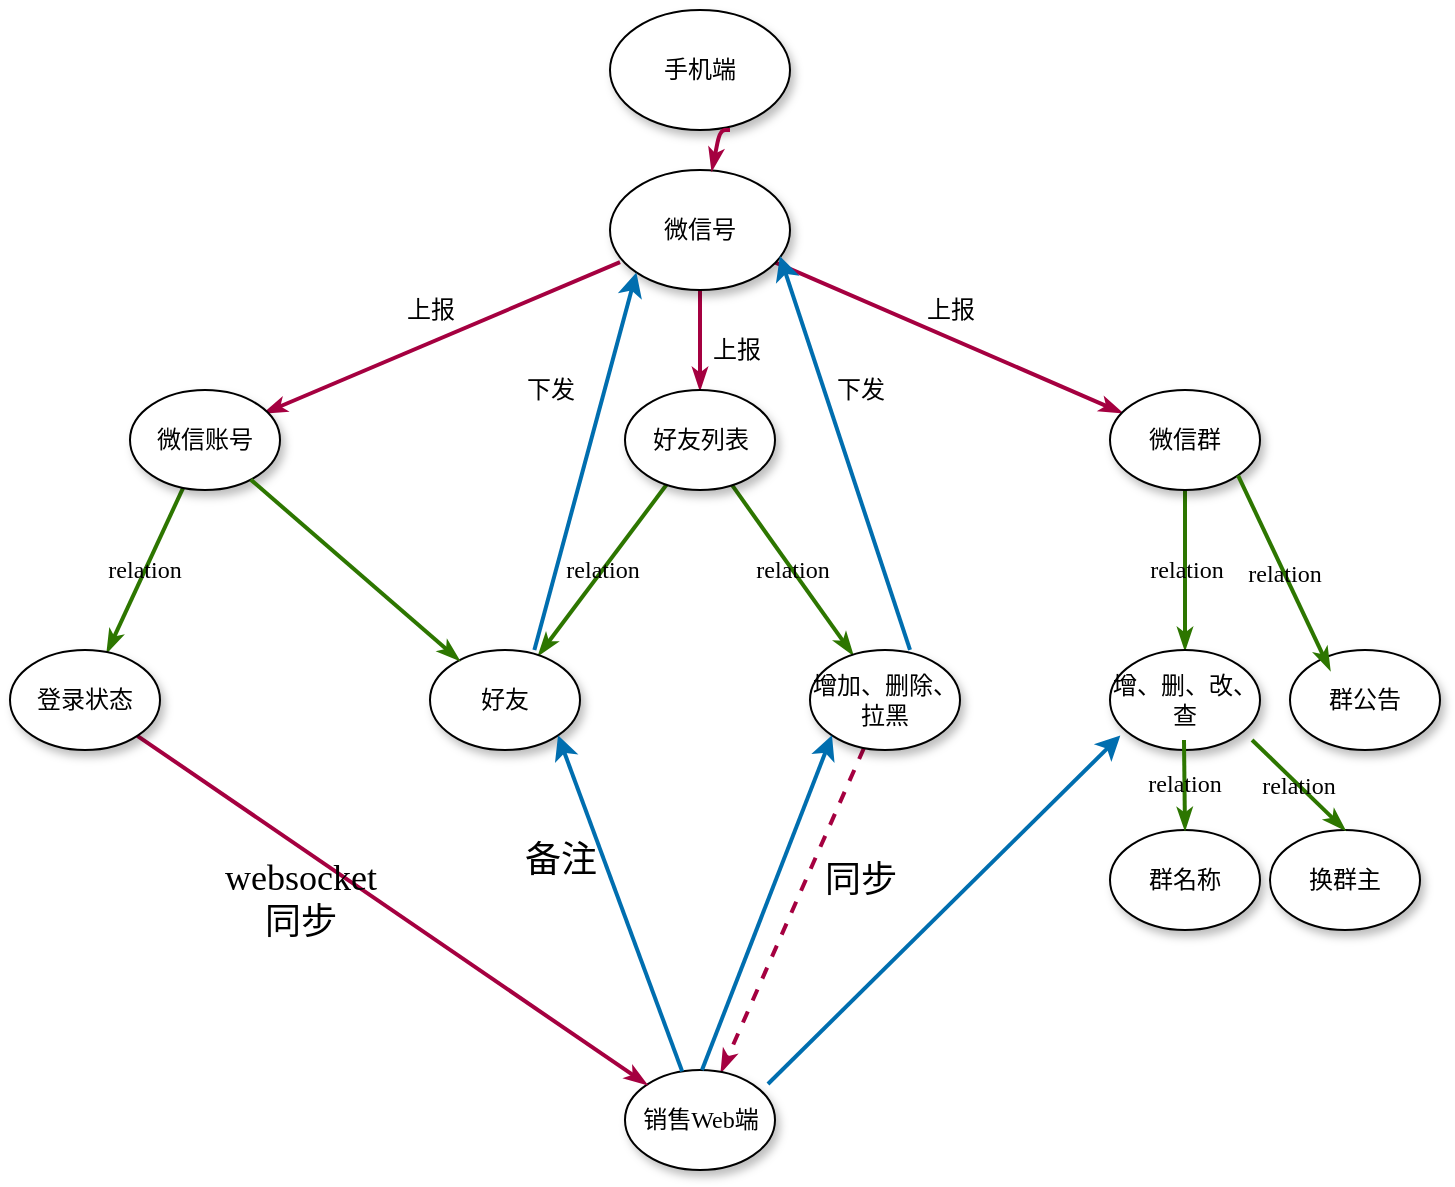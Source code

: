 <mxfile version="14.1.3" type="github">
  <diagram name="Page-1" id="42789a77-a242-8287-6e28-9cd8cfd52e62">
    <mxGraphModel dx="1422" dy="762" grid="1" gridSize="10" guides="1" tooltips="1" connect="1" arrows="1" fold="1" page="1" pageScale="1" pageWidth="1100" pageHeight="850" background="#ffffff" math="0" shadow="0">
      <root>
        <mxCell id="0" />
        <mxCell id="1" parent="0" />
        <mxCell id="1ea317790d2ca983-12" style="edgeStyle=none;rounded=1;html=1;labelBackgroundColor=none;startArrow=none;startFill=0;startSize=5;endArrow=classicThin;endFill=1;endSize=5;jettySize=auto;orthogonalLoop=1;strokeColor=#A50040;strokeWidth=2;fontFamily=Verdana;fontSize=12;fillColor=#d80073;" parent="1" source="1ea317790d2ca983-1" target="1ea317790d2ca983-2" edge="1">
          <mxGeometry relative="1" as="geometry" />
        </mxCell>
        <mxCell id="1ea317790d2ca983-13" value="" style="edgeStyle=none;rounded=1;html=1;labelBackgroundColor=none;startArrow=none;startFill=0;startSize=5;endArrow=classicThin;endFill=1;endSize=5;jettySize=auto;orthogonalLoop=1;strokeColor=#A50040;strokeWidth=2;fontFamily=Verdana;fontSize=12;fillColor=#d80073;" parent="1" edge="1">
          <mxGeometry relative="1" as="geometry">
            <mxPoint x="455.01" y="126.08" as="sourcePoint" />
            <mxPoint x="277.119" y="201.559" as="targetPoint" />
          </mxGeometry>
        </mxCell>
        <mxCell id="1ea317790d2ca983-14" value="" style="edgeStyle=none;rounded=1;html=1;labelBackgroundColor=none;startArrow=none;startFill=0;startSize=5;endArrow=classicThin;endFill=1;endSize=5;jettySize=auto;orthogonalLoop=1;strokeColor=#A50040;strokeWidth=2;fontFamily=Verdana;fontSize=12;fillColor=#d80073;" parent="1" source="1ea317790d2ca983-1" target="1ea317790d2ca983-3" edge="1">
          <mxGeometry relative="1" as="geometry" />
        </mxCell>
        <mxCell id="1ea317790d2ca983-1" value="微信号" style="ellipse;whiteSpace=wrap;html=1;rounded=0;shadow=1;comic=0;labelBackgroundColor=none;strokeWidth=1;fontFamily=Verdana;fontSize=12;align=center;" parent="1" vertex="1">
          <mxGeometry x="450" y="80" width="90" height="60" as="geometry" />
        </mxCell>
        <mxCell id="1ea317790d2ca983-21" value="relation" style="edgeStyle=none;rounded=1;html=1;labelBackgroundColor=none;startArrow=none;startFill=0;startSize=5;endArrow=classicThin;endFill=1;endSize=5;jettySize=auto;orthogonalLoop=1;strokeColor=#2D7600;strokeWidth=2;fontFamily=Verdana;fontSize=12;fillColor=#60a917;" parent="1" source="1ea317790d2ca983-2" target="1ea317790d2ca983-7" edge="1">
          <mxGeometry relative="1" as="geometry" />
        </mxCell>
        <mxCell id="1ea317790d2ca983-22" value="relation" style="edgeStyle=none;rounded=1;html=1;labelBackgroundColor=none;startArrow=none;startFill=0;startSize=5;endArrow=classicThin;endFill=1;endSize=5;jettySize=auto;orthogonalLoop=1;strokeColor=#2D7600;strokeWidth=2;fontFamily=Verdana;fontSize=12;fillColor=#60a917;" parent="1" source="1ea317790d2ca983-2" target="1ea317790d2ca983-6" edge="1">
          <mxGeometry relative="1" as="geometry" />
        </mxCell>
        <mxCell id="1ea317790d2ca983-2" value="&lt;span&gt;好友列表&lt;/span&gt;" style="ellipse;whiteSpace=wrap;html=1;rounded=0;shadow=1;comic=0;labelBackgroundColor=none;strokeWidth=1;fontFamily=Verdana;fontSize=12;align=center;" parent="1" vertex="1">
          <mxGeometry x="457.5" y="190" width="75" height="50" as="geometry" />
        </mxCell>
        <mxCell id="1ea317790d2ca983-15" value="relation" style="edgeStyle=none;rounded=1;html=1;labelBackgroundColor=none;startArrow=none;startFill=0;startSize=5;endArrow=classicThin;endFill=1;endSize=5;jettySize=auto;orthogonalLoop=1;strokeColor=#2D7600;strokeWidth=2;fontFamily=Verdana;fontSize=12;fillColor=#60a917;" parent="1" source="1ea317790d2ca983-3" target="1ea317790d2ca983-4" edge="1">
          <mxGeometry relative="1" as="geometry" />
        </mxCell>
        <mxCell id="1ea317790d2ca983-3" value="微信群" style="ellipse;whiteSpace=wrap;html=1;rounded=0;shadow=1;comic=0;labelBackgroundColor=none;strokeWidth=1;fontFamily=Verdana;fontSize=12;align=center;" parent="1" vertex="1">
          <mxGeometry x="700" y="190" width="75" height="50" as="geometry" />
        </mxCell>
        <mxCell id="1ea317790d2ca983-4" value="&lt;span&gt;增、删、改、查&lt;/span&gt;" style="ellipse;whiteSpace=wrap;html=1;rounded=0;shadow=1;comic=0;labelBackgroundColor=none;strokeWidth=1;fontFamily=Verdana;fontSize=12;align=center;" parent="1" vertex="1">
          <mxGeometry x="700" y="320" width="75" height="50" as="geometry" />
        </mxCell>
        <mxCell id="1ea317790d2ca983-23" value="" style="edgeStyle=none;rounded=1;html=1;labelBackgroundColor=none;startArrow=none;startFill=0;startSize=5;endArrow=classicThin;endFill=1;endSize=5;jettySize=auto;orthogonalLoop=1;strokeColor=#A50040;strokeWidth=2;fontFamily=Verdana;fontSize=12;fillColor=#d80073;dashed=1;" parent="1" source="1ea317790d2ca983-6" target="1ea317790d2ca983-8" edge="1">
          <mxGeometry relative="1" as="geometry" />
        </mxCell>
        <mxCell id="1ea317790d2ca983-6" value="&lt;span&gt;增加、删除、拉黑&lt;/span&gt;" style="ellipse;whiteSpace=wrap;html=1;rounded=0;shadow=1;comic=0;labelBackgroundColor=none;strokeWidth=1;fontFamily=Verdana;fontSize=12;align=center;" parent="1" vertex="1">
          <mxGeometry x="550" y="320" width="75" height="50" as="geometry" />
        </mxCell>
        <mxCell id="1ea317790d2ca983-7" value="&lt;span&gt;好友&lt;/span&gt;" style="ellipse;whiteSpace=wrap;html=1;rounded=0;shadow=1;comic=0;labelBackgroundColor=none;strokeWidth=1;fontFamily=Verdana;fontSize=12;align=center;" parent="1" vertex="1">
          <mxGeometry x="360" y="320" width="75" height="50" as="geometry" />
        </mxCell>
        <mxCell id="1ea317790d2ca983-8" value="销售Web端" style="ellipse;whiteSpace=wrap;html=1;rounded=0;shadow=1;comic=0;labelBackgroundColor=none;strokeWidth=1;fontFamily=Verdana;fontSize=12;align=center;" parent="1" vertex="1">
          <mxGeometry x="457.5" y="530" width="75" height="50" as="geometry" />
        </mxCell>
        <mxCell id="1ea317790d2ca983-19" value="relation" style="edgeStyle=none;rounded=1;html=1;labelBackgroundColor=none;startArrow=none;startFill=0;startSize=5;endArrow=classicThin;endFill=1;endSize=5;jettySize=auto;orthogonalLoop=1;strokeColor=#2D7600;strokeWidth=2;fontFamily=Verdana;fontSize=12;fillColor=#60a917;" parent="1" source="1ea317790d2ca983-9" target="1ea317790d2ca983-10" edge="1">
          <mxGeometry relative="1" as="geometry" />
        </mxCell>
        <mxCell id="1ea317790d2ca983-9" value="&lt;span&gt;微信账号&lt;/span&gt;" style="ellipse;whiteSpace=wrap;html=1;rounded=0;shadow=1;comic=0;labelBackgroundColor=none;strokeWidth=1;fontFamily=Verdana;fontSize=12;align=center;" parent="1" vertex="1">
          <mxGeometry x="210" y="190" width="75" height="50" as="geometry" />
        </mxCell>
        <mxCell id="1ea317790d2ca983-20" value="" style="edgeStyle=none;rounded=1;html=1;labelBackgroundColor=none;startArrow=none;startFill=0;startSize=5;endArrow=classicThin;endFill=1;endSize=5;jettySize=auto;orthogonalLoop=1;strokeColor=#A50040;strokeWidth=2;fontFamily=Verdana;fontSize=12;fillColor=#d80073;entryX=0;entryY=0;entryDx=0;entryDy=0;" parent="1" source="1ea317790d2ca983-10" target="1ea317790d2ca983-8" edge="1">
          <mxGeometry relative="1" as="geometry" />
        </mxCell>
        <mxCell id="1ea317790d2ca983-10" value="&lt;span&gt;登录状态&lt;/span&gt;" style="ellipse;whiteSpace=wrap;html=1;rounded=0;shadow=1;comic=0;labelBackgroundColor=none;strokeWidth=1;fontFamily=Verdana;fontSize=12;align=center;" parent="1" vertex="1">
          <mxGeometry x="150" y="320" width="75" height="50" as="geometry" />
        </mxCell>
        <mxCell id="vKquptuwVBmZgHwUcyVC-1" value="手机端" style="ellipse;whiteSpace=wrap;html=1;rounded=0;shadow=1;comic=0;labelBackgroundColor=none;strokeWidth=1;fontFamily=Verdana;fontSize=12;align=center;" vertex="1" parent="1">
          <mxGeometry x="450" width="90" height="60" as="geometry" />
        </mxCell>
        <mxCell id="vKquptuwVBmZgHwUcyVC-2" style="edgeStyle=none;rounded=1;html=1;labelBackgroundColor=none;startArrow=none;startFill=0;startSize=5;endArrow=classicThin;endFill=1;endSize=5;jettySize=auto;orthogonalLoop=1;strokeColor=#A50040;strokeWidth=2;fontFamily=Verdana;fontSize=12;fillColor=#d80073;" edge="1" parent="1" target="1ea317790d2ca983-1">
          <mxGeometry relative="1" as="geometry">
            <mxPoint x="510" y="60" as="sourcePoint" />
            <mxPoint x="505" y="200" as="targetPoint" />
            <Array as="points">
              <mxPoint x="505" y="60" />
            </Array>
          </mxGeometry>
        </mxCell>
        <mxCell id="vKquptuwVBmZgHwUcyVC-3" value="" style="edgeStyle=none;rounded=1;html=1;labelBackgroundColor=none;startArrow=none;startFill=0;startSize=5;endArrow=classicThin;endFill=1;endSize=5;jettySize=auto;orthogonalLoop=1;strokeColor=#2D7600;strokeWidth=2;fontFamily=Verdana;fontSize=12;fillColor=#60a917;" edge="1" parent="1" source="1ea317790d2ca983-9" target="1ea317790d2ca983-7">
          <mxGeometry x="0.002" y="27" relative="1" as="geometry">
            <mxPoint x="223.688" y="372.894" as="sourcePoint" />
            <mxPoint x="478.662" y="547.204" as="targetPoint" />
            <mxPoint as="offset" />
          </mxGeometry>
        </mxCell>
        <mxCell id="vKquptuwVBmZgHwUcyVC-4" value="&lt;span style=&quot;font-family: &amp;#34;verdana&amp;#34;&quot;&gt;上报&lt;/span&gt;" style="text;html=1;resizable=0;autosize=1;align=center;verticalAlign=middle;points=[];fillColor=none;strokeColor=none;rounded=0;" vertex="1" parent="1">
          <mxGeometry x="340" y="140" width="40" height="20" as="geometry" />
        </mxCell>
        <mxCell id="vKquptuwVBmZgHwUcyVC-5" value="&lt;span style=&quot;font-family: &amp;#34;verdana&amp;#34;&quot;&gt;上报&lt;/span&gt;" style="text;html=1;resizable=0;autosize=1;align=center;verticalAlign=middle;points=[];fillColor=none;strokeColor=none;rounded=0;" vertex="1" parent="1">
          <mxGeometry x="600" y="140" width="40" height="20" as="geometry" />
        </mxCell>
        <mxCell id="vKquptuwVBmZgHwUcyVC-7" value="" style="endArrow=classic;html=1;strokeWidth=2;entryX=1;entryY=1;entryDx=0;entryDy=0;fillColor=#1ba1e2;strokeColor=#006EAF;" edge="1" parent="1" source="1ea317790d2ca983-8" target="1ea317790d2ca983-7">
          <mxGeometry width="50" height="50" relative="1" as="geometry">
            <mxPoint x="480" y="520" as="sourcePoint" />
            <mxPoint x="550" y="270" as="targetPoint" />
          </mxGeometry>
        </mxCell>
        <mxCell id="vKquptuwVBmZgHwUcyVC-8" value="&lt;span style=&quot;font-family: &amp;#34;verdana&amp;#34; ; font-size: 18px&quot;&gt;备注&lt;/span&gt;" style="text;html=1;resizable=0;autosize=1;align=center;verticalAlign=middle;points=[];fillColor=none;strokeColor=none;rounded=0;" vertex="1" parent="1">
          <mxGeometry x="400" y="415" width="50" height="20" as="geometry" />
        </mxCell>
        <mxCell id="vKquptuwVBmZgHwUcyVC-9" value="&lt;span style=&quot;font-family: &amp;#34;verdana&amp;#34;&quot;&gt;上报&lt;/span&gt;" style="text;html=1;resizable=0;autosize=1;align=center;verticalAlign=middle;points=[];fillColor=none;strokeColor=none;rounded=0;" vertex="1" parent="1">
          <mxGeometry x="492.5" y="160" width="40" height="20" as="geometry" />
        </mxCell>
        <mxCell id="vKquptuwVBmZgHwUcyVC-10" value="&lt;span style=&quot;font-family: &amp;#34;verdana&amp;#34; ; font-size: 18px&quot;&gt;同步&lt;/span&gt;" style="text;html=1;resizable=0;autosize=1;align=center;verticalAlign=middle;points=[];fillColor=none;strokeColor=none;rounded=0;" vertex="1" parent="1">
          <mxGeometry x="550" y="425" width="50" height="20" as="geometry" />
        </mxCell>
        <mxCell id="vKquptuwVBmZgHwUcyVC-11" value="&lt;span style=&quot;font-family: &amp;#34;verdana&amp;#34; ; font-size: 18px&quot;&gt;websocket&lt;br&gt;同步&lt;/span&gt;" style="text;html=1;resizable=0;autosize=1;align=center;verticalAlign=middle;points=[];fillColor=none;strokeColor=none;rounded=0;" vertex="1" parent="1">
          <mxGeometry x="240" y="425" width="110" height="40" as="geometry" />
        </mxCell>
        <mxCell id="vKquptuwVBmZgHwUcyVC-12" value="" style="endArrow=classic;html=1;strokeWidth=2;entryX=0;entryY=1;entryDx=0;entryDy=0;fillColor=#1ba1e2;strokeColor=#006EAF;" edge="1" parent="1" target="1ea317790d2ca983-6">
          <mxGeometry width="50" height="50" relative="1" as="geometry">
            <mxPoint x="496" y="530" as="sourcePoint" />
            <mxPoint x="433.838" y="372.796" as="targetPoint" />
          </mxGeometry>
        </mxCell>
        <mxCell id="vKquptuwVBmZgHwUcyVC-13" value="" style="endArrow=classic;html=1;strokeWidth=2;entryX=0;entryY=1;entryDx=0;entryDy=0;fillColor=#1ba1e2;strokeColor=#006EAF;" edge="1" parent="1" target="1ea317790d2ca983-1">
          <mxGeometry width="50" height="50" relative="1" as="geometry">
            <mxPoint x="412.184" y="319.997" as="sourcePoint" />
            <mxPoint x="349.998" y="152.066" as="targetPoint" />
          </mxGeometry>
        </mxCell>
        <mxCell id="vKquptuwVBmZgHwUcyVC-14" value="&lt;span style=&quot;font-family: &amp;#34;verdana&amp;#34;&quot;&gt;下发&lt;/span&gt;" style="text;html=1;resizable=0;autosize=1;align=center;verticalAlign=middle;points=[];fillColor=none;strokeColor=none;rounded=0;" vertex="1" parent="1">
          <mxGeometry x="400" y="180" width="40" height="20" as="geometry" />
        </mxCell>
        <mxCell id="vKquptuwVBmZgHwUcyVC-15" value="" style="endArrow=classic;html=1;strokeWidth=2;entryX=0.944;entryY=0.717;entryDx=0;entryDy=0;fillColor=#1ba1e2;strokeColor=#006EAF;entryPerimeter=0;" edge="1" parent="1" target="1ea317790d2ca983-1">
          <mxGeometry width="50" height="50" relative="1" as="geometry">
            <mxPoint x="600.004" y="319.997" as="sourcePoint" />
            <mxPoint x="665.142" y="142.066" as="targetPoint" />
          </mxGeometry>
        </mxCell>
        <mxCell id="vKquptuwVBmZgHwUcyVC-16" value="&lt;span style=&quot;font-family: &amp;#34;verdana&amp;#34;&quot;&gt;下发&lt;/span&gt;" style="text;html=1;resizable=0;autosize=1;align=center;verticalAlign=middle;points=[];fillColor=none;strokeColor=none;rounded=0;" vertex="1" parent="1">
          <mxGeometry x="555" y="180" width="40" height="20" as="geometry" />
        </mxCell>
        <mxCell id="vKquptuwVBmZgHwUcyVC-18" value="" style="endArrow=classic;html=1;strokeWidth=2;entryX=0;entryY=1;entryDx=0;entryDy=0;fillColor=#1ba1e2;strokeColor=#006EAF;exitX=0.953;exitY=0.14;exitDx=0;exitDy=0;exitPerimeter=0;" edge="1" parent="1" source="1ea317790d2ca983-8">
          <mxGeometry width="50" height="50" relative="1" as="geometry">
            <mxPoint x="640" y="530" as="sourcePoint" />
            <mxPoint x="705.162" y="362.796" as="targetPoint" />
          </mxGeometry>
        </mxCell>
        <mxCell id="vKquptuwVBmZgHwUcyVC-19" value="群公告" style="ellipse;whiteSpace=wrap;html=1;rounded=0;shadow=1;comic=0;labelBackgroundColor=none;strokeWidth=1;fontFamily=Verdana;fontSize=12;align=center;" vertex="1" parent="1">
          <mxGeometry x="790" y="320" width="75" height="50" as="geometry" />
        </mxCell>
        <mxCell id="vKquptuwVBmZgHwUcyVC-20" value="relation" style="edgeStyle=none;rounded=1;html=1;labelBackgroundColor=none;startArrow=none;startFill=0;startSize=5;endArrow=classicThin;endFill=1;endSize=5;jettySize=auto;orthogonalLoop=1;strokeColor=#2D7600;strokeWidth=2;fontFamily=Verdana;fontSize=12;fillColor=#60a917;exitX=1;exitY=1;exitDx=0;exitDy=0;" edge="1" parent="1" source="1ea317790d2ca983-3">
          <mxGeometry relative="1" as="geometry">
            <mxPoint x="810" y="250" as="sourcePoint" />
            <mxPoint x="810" y="330" as="targetPoint" />
          </mxGeometry>
        </mxCell>
        <mxCell id="vKquptuwVBmZgHwUcyVC-21" value="&lt;span&gt;群名称&lt;/span&gt;" style="ellipse;whiteSpace=wrap;html=1;rounded=0;shadow=1;comic=0;labelBackgroundColor=none;strokeWidth=1;fontFamily=Verdana;fontSize=12;align=center;" vertex="1" parent="1">
          <mxGeometry x="700" y="410" width="75" height="50" as="geometry" />
        </mxCell>
        <mxCell id="vKquptuwVBmZgHwUcyVC-22" value="relation" style="edgeStyle=none;rounded=1;html=1;labelBackgroundColor=none;startArrow=none;startFill=0;startSize=5;endArrow=classicThin;endFill=1;endSize=5;jettySize=auto;orthogonalLoop=1;strokeColor=#2D7600;strokeWidth=2;fontFamily=Verdana;fontSize=12;fillColor=#60a917;entryX=0.5;entryY=0;entryDx=0;entryDy=0;" edge="1" parent="1" target="vKquptuwVBmZgHwUcyVC-21">
          <mxGeometry relative="1" as="geometry">
            <mxPoint x="737" y="365" as="sourcePoint" />
            <mxPoint x="737" y="445" as="targetPoint" />
          </mxGeometry>
        </mxCell>
        <mxCell id="vKquptuwVBmZgHwUcyVC-23" value="换群主" style="ellipse;whiteSpace=wrap;html=1;rounded=0;shadow=1;comic=0;labelBackgroundColor=none;strokeWidth=1;fontFamily=Verdana;fontSize=12;align=center;" vertex="1" parent="1">
          <mxGeometry x="780" y="410" width="75" height="50" as="geometry" />
        </mxCell>
        <mxCell id="vKquptuwVBmZgHwUcyVC-24" value="relation" style="edgeStyle=none;rounded=1;html=1;labelBackgroundColor=none;startArrow=none;startFill=0;startSize=5;endArrow=classicThin;endFill=1;endSize=5;jettySize=auto;orthogonalLoop=1;strokeColor=#2D7600;strokeWidth=2;fontFamily=Verdana;fontSize=12;fillColor=#60a917;exitX=0.947;exitY=0.9;exitDx=0;exitDy=0;exitPerimeter=0;entryX=0.5;entryY=0;entryDx=0;entryDy=0;" edge="1" parent="1" source="1ea317790d2ca983-4" target="vKquptuwVBmZgHwUcyVC-23">
          <mxGeometry relative="1" as="geometry">
            <mxPoint x="773.838" y="279.796" as="sourcePoint" />
            <mxPoint x="820" y="377" as="targetPoint" />
          </mxGeometry>
        </mxCell>
      </root>
    </mxGraphModel>
  </diagram>
</mxfile>
